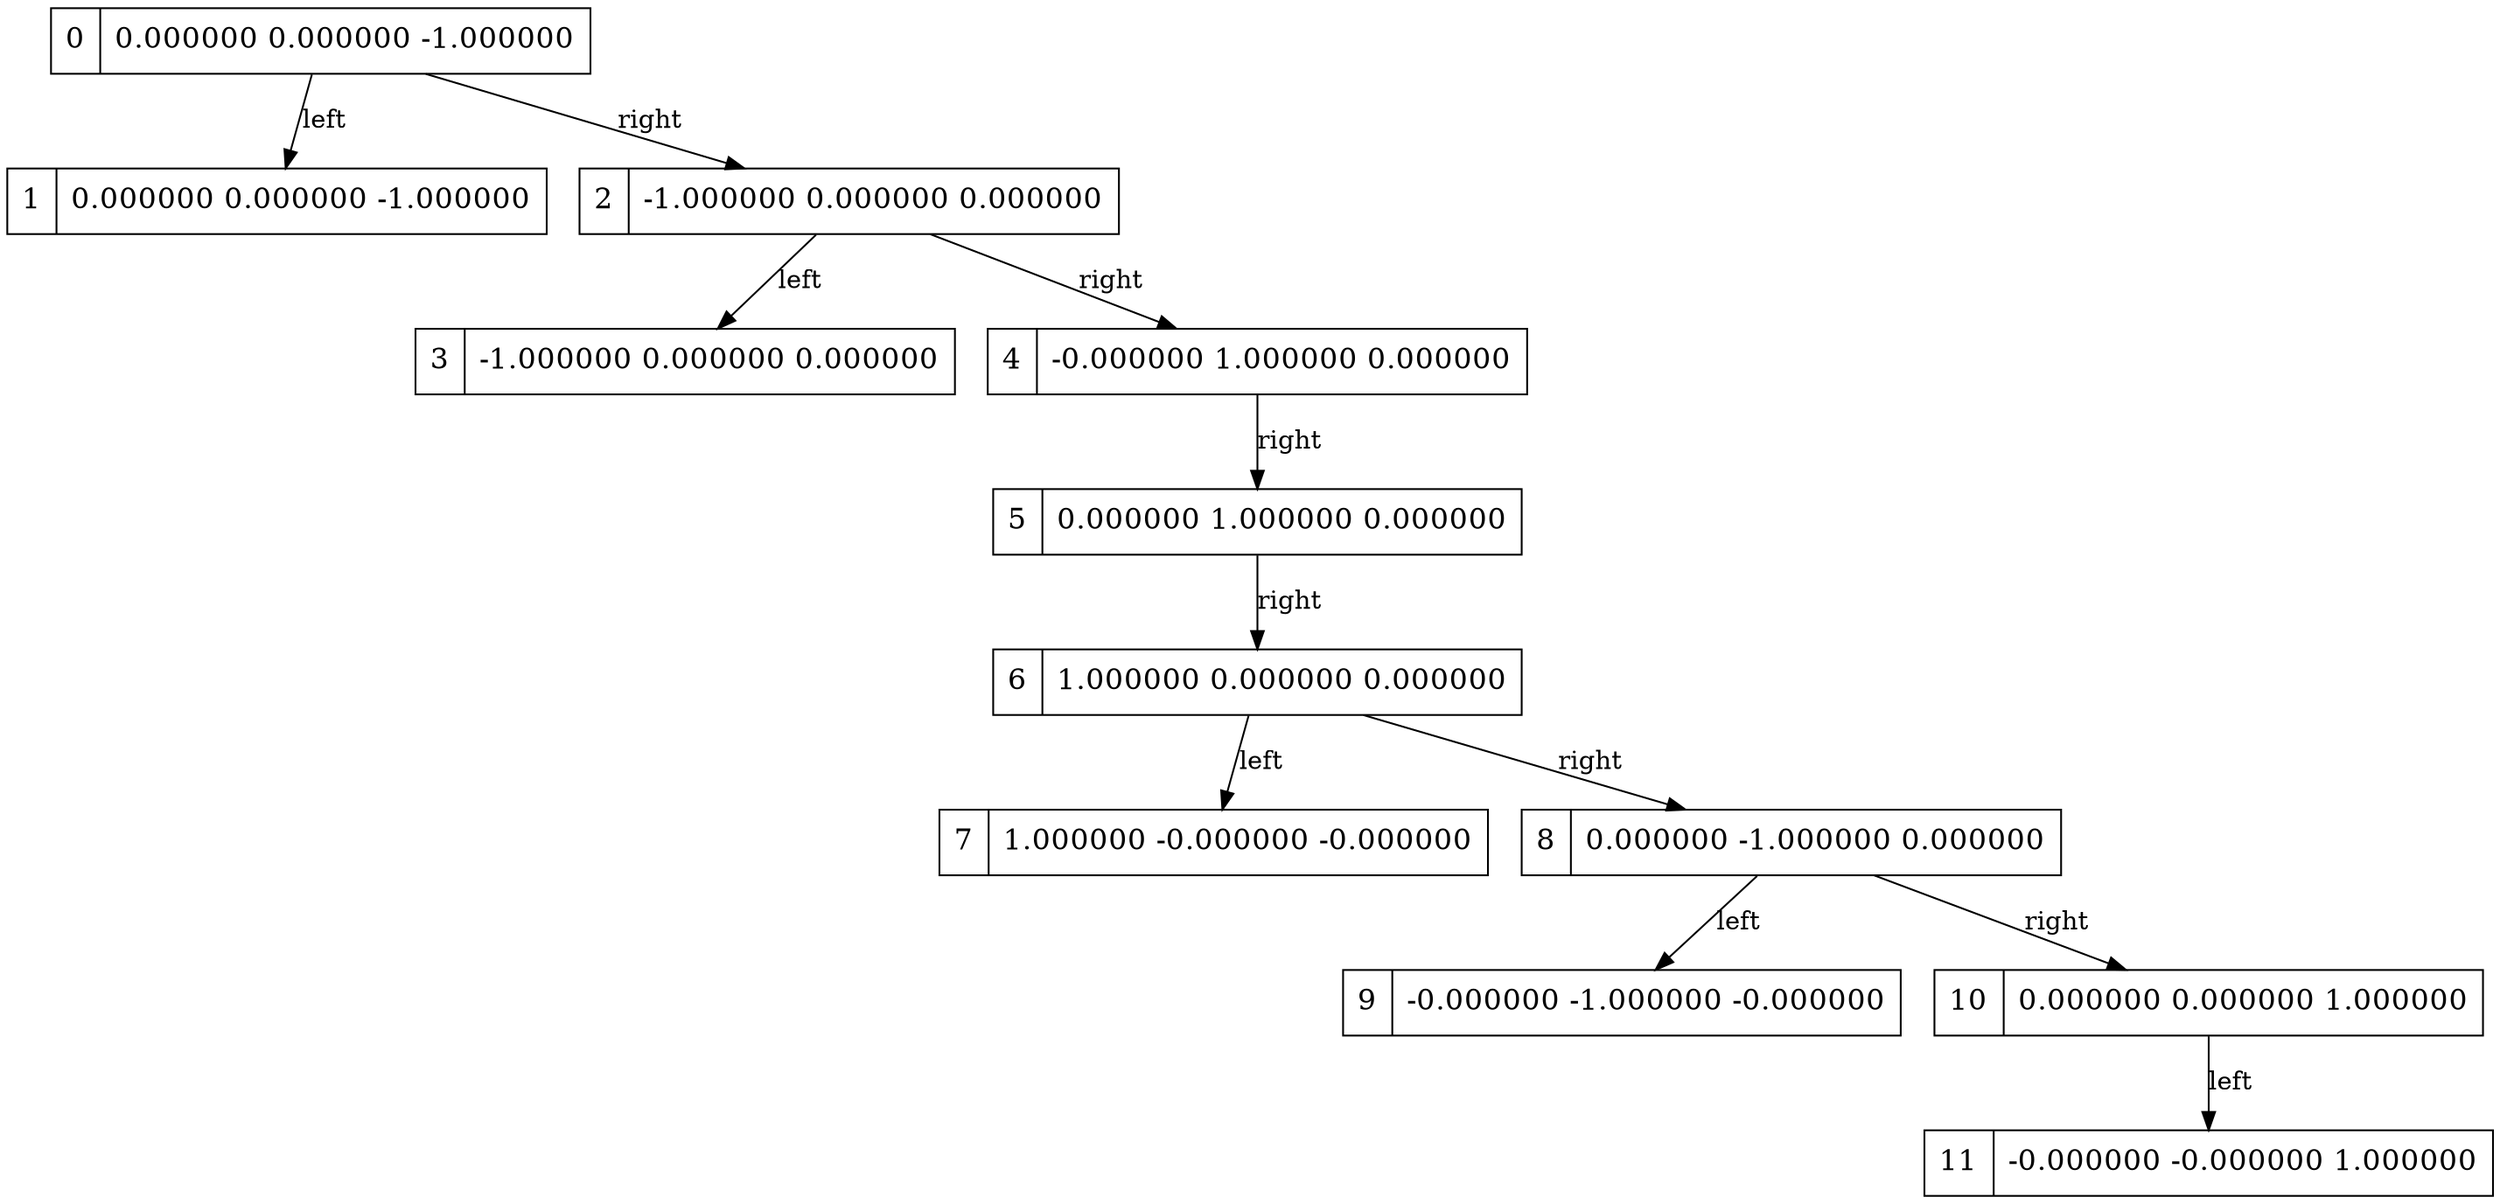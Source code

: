 digraph g { graph []; node [ fontsize="16" shape = "ellipse"]; edge [];"node0" [ label = "0 | 0.000000 0.000000 -1.000000 " shape = "record" ];"node1" [ label = "1 | 0.000000 0.000000 -1.000000 " shape = "record" ];"node2" [ label = "2 | -1.000000 0.000000 0.000000 " shape = "record" ];"node3" [ label = "3 | -1.000000 0.000000 0.000000 " shape = "record" ];"node4" [ label = "4 | -0.000000 1.000000 0.000000 " shape = "record" ];"node5" [ label = "5 | 0.000000 1.000000 0.000000 " shape = "record" ];"node6" [ label = "6 | 1.000000 0.000000 0.000000 " shape = "record" ];"node7" [ label = "7 | 1.000000 -0.000000 -0.000000 " shape = "record" ];"node8" [ label = "8 | 0.000000 -1.000000 0.000000 " shape = "record" ];"node9" [ label = "9 | -0.000000 -1.000000 -0.000000 " shape = "record" ];"node10" [ label = "10 | 0.000000 0.000000 1.000000 " shape = "record" ];"node11" [ label = "11 | -0.000000 -0.000000 1.000000 " shape = "record" ];"node0"-> "node1" [ label = "left"];"node0"-> "node2" [ label = "right"];"node2"-> "node3" [ label = "left"];"node2"-> "node4" [ label = "right"];"node4"-> "node5" [ label = "right"];"node5"-> "node6" [ label = "right"];"node6"-> "node7" [ label = "left"];"node6"-> "node8" [ label = "right"];"node8"-> "node9" [ label = "left"];"node8"-> "node10" [ label = "right"];"node10"-> "node11" [ label = "left"];}